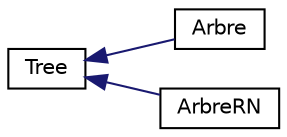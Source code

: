 digraph "Graphical Class Hierarchy"
{
 // LATEX_PDF_SIZE
  edge [fontname="Helvetica",fontsize="10",labelfontname="Helvetica",labelfontsize="10"];
  node [fontname="Helvetica",fontsize="10",shape=record];
  rankdir="LR";
  Node0 [label="Tree",height=0.2,width=0.4,color="black", fillcolor="white", style="filled",URL="$classTree.html",tooltip=" "];
  Node0 -> Node1 [dir="back",color="midnightblue",fontsize="10",style="solid",fontname="Helvetica"];
  Node1 [label="Arbre",height=0.2,width=0.4,color="black", fillcolor="white", style="filled",URL="$classArbre.html",tooltip=" "];
  Node0 -> Node2 [dir="back",color="midnightblue",fontsize="10",style="solid",fontname="Helvetica"];
  Node2 [label="ArbreRN",height=0.2,width=0.4,color="black", fillcolor="white", style="filled",URL="$classArbreRN.html",tooltip=" "];
}
